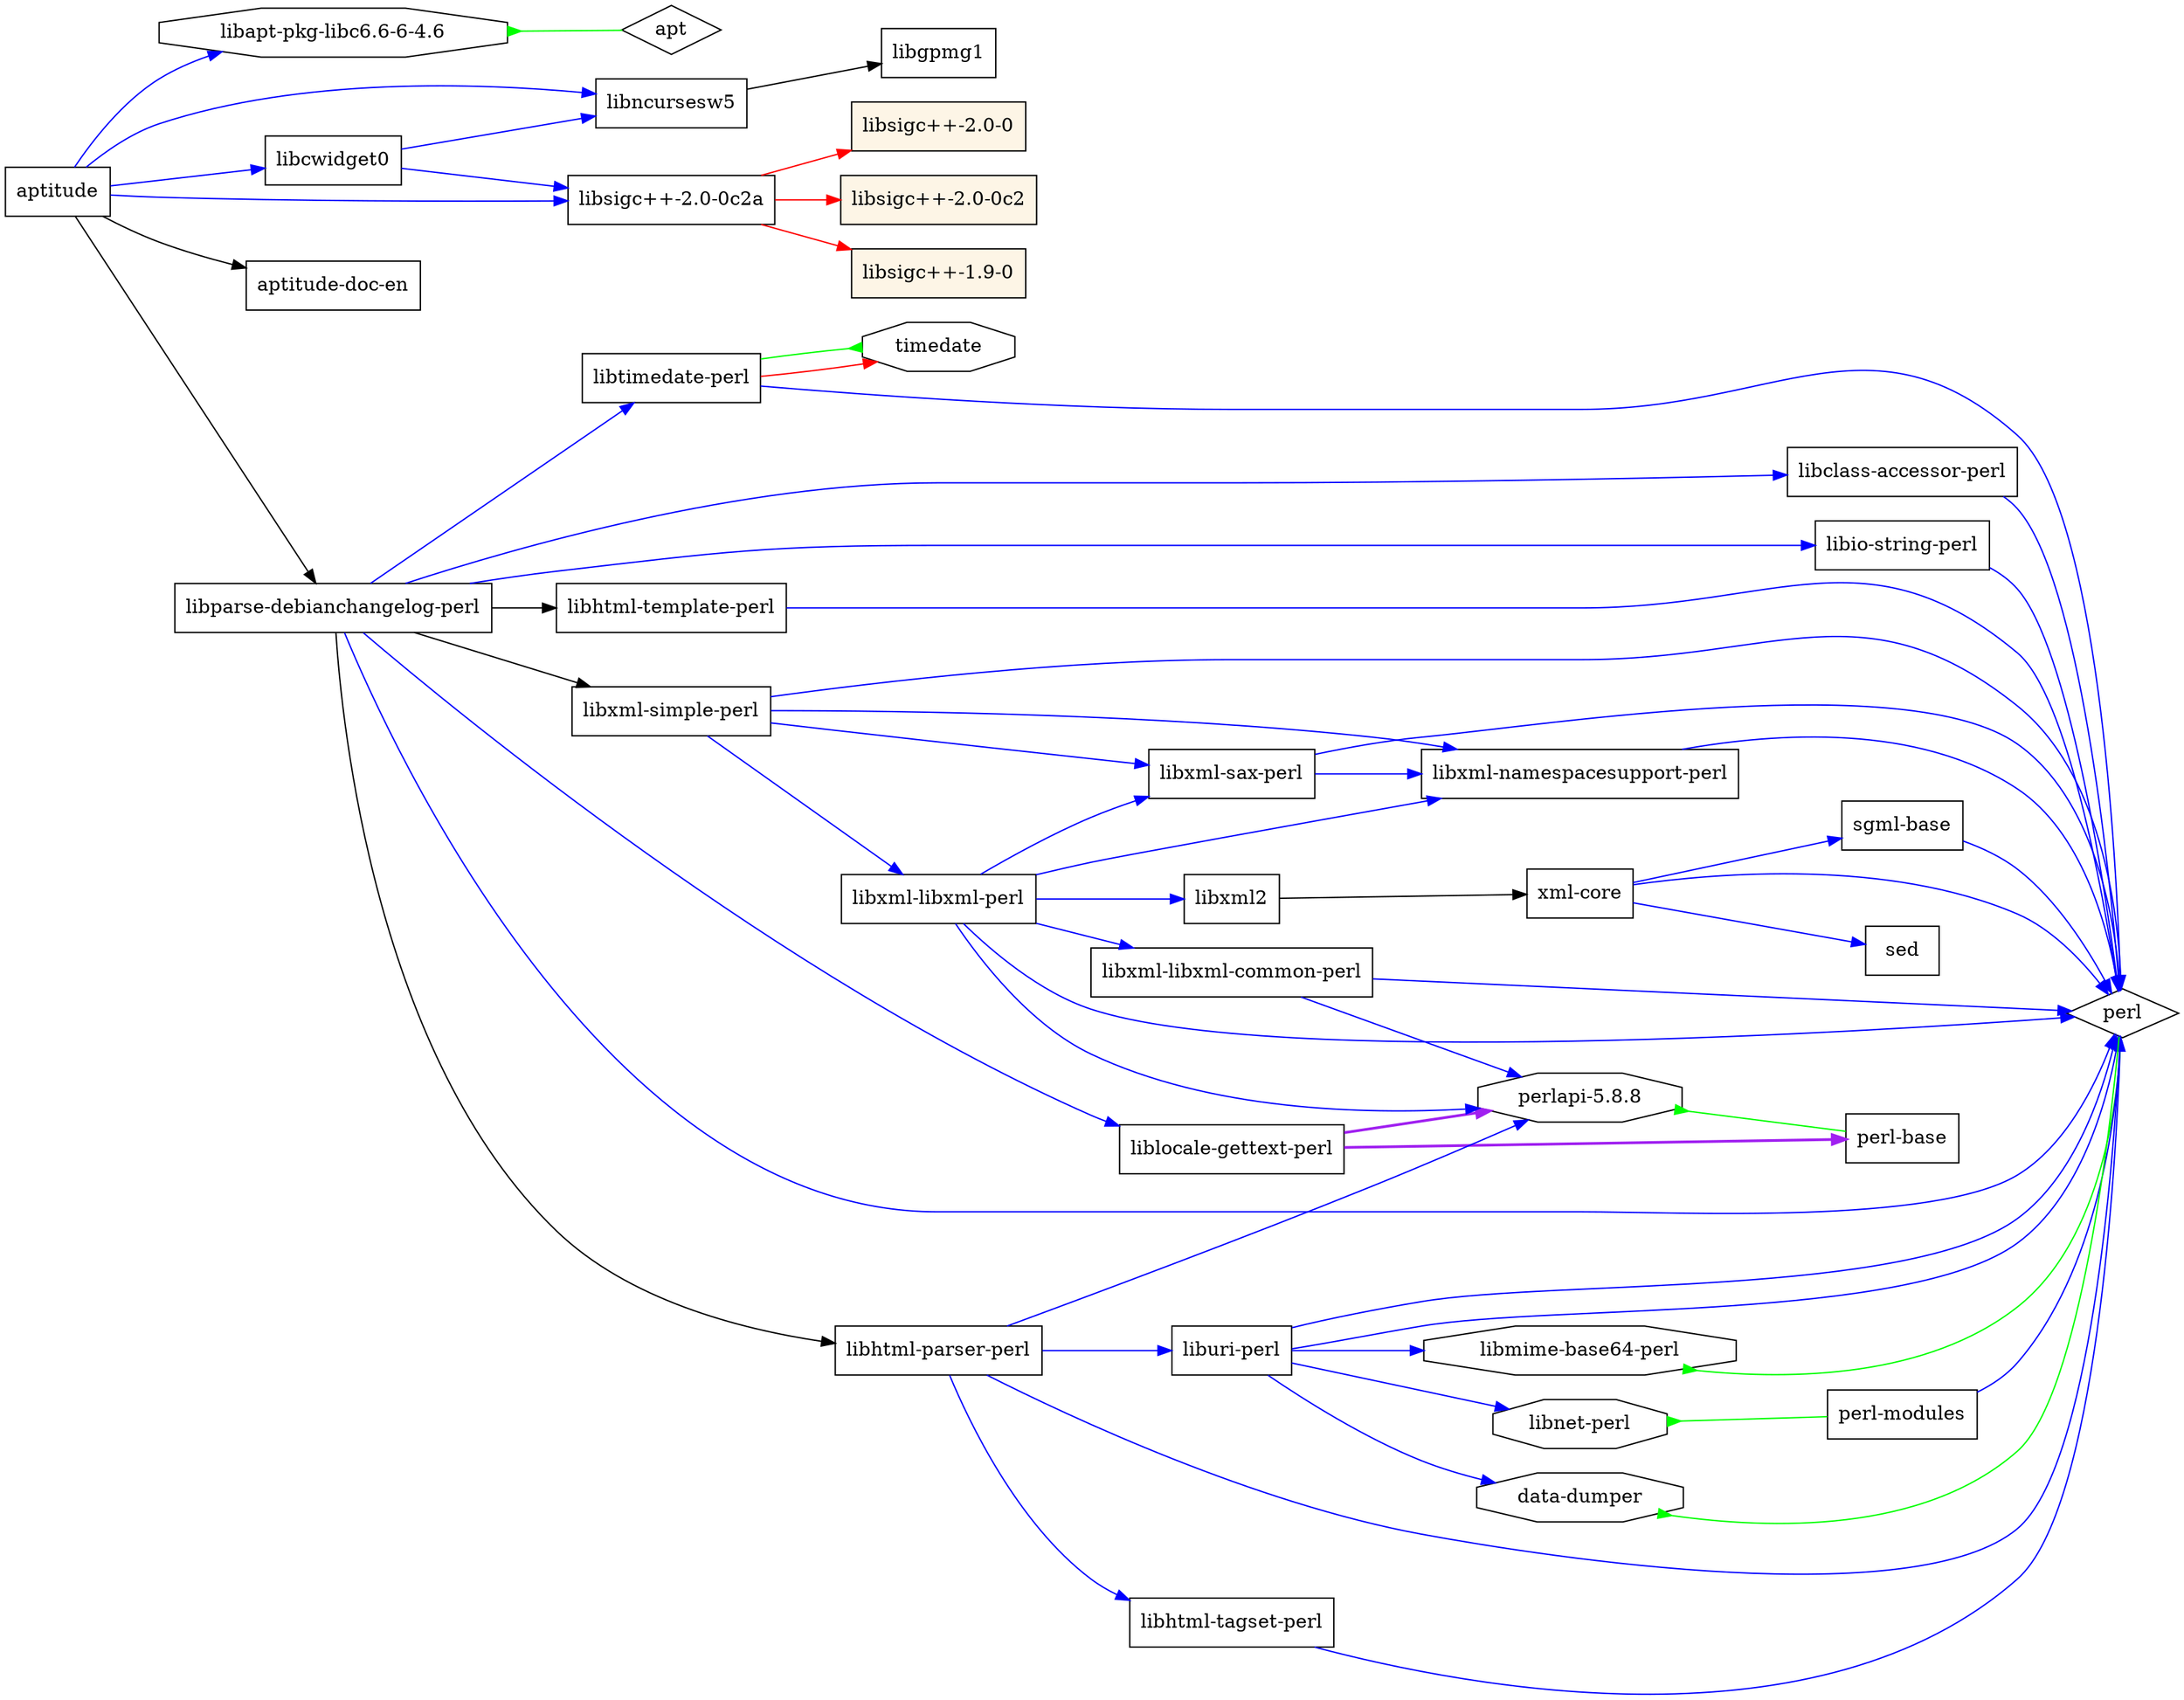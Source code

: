 digraph "aptitude" {
	rankdir=LR;
	node [shape=box];
	"aptitude" -> "libapt-pkg-libc6.6-6-4.6" [color=blue];
	"libapt-pkg-libc6.6-6-4.6" -> "apt" [dir=back,arrowtail=inv,color=green];
	"libapt-pkg-libc6.6-6-4.6" [shape=octagon];
	"aptitude" -> "libcwidget0" [color=blue];
	"libcwidget0" -> "libncursesw5" [color=blue];
	"libncursesw5" -> "libgpmg1";
	"libcwidget0" -> "libsigc++-2.0-0c2a" [color=blue];
	"libsigc++-2.0-0c2a" -> "libsigc++-1.9-0" [color=red];
	"libsigc++-2.0-0c2a" -> "libsigc++-2.0-0" [color=red];
	"libsigc++-2.0-0c2a" -> "libsigc++-2.0-0c2" [color=red];
	"aptitude" -> "libncursesw5" [color=blue];
	"aptitude" -> "libsigc++-2.0-0c2a" [color=blue];
	"aptitude" -> "aptitude-doc-en";
	"aptitude" -> "libparse-debianchangelog-perl";
	"libparse-debianchangelog-perl" -> "perl" [color=blue];
	"libparse-debianchangelog-perl" -> "libtimedate-perl" [color=blue];
	"libtimedate-perl" -> "perl" [color=blue];
	"libtimedate-perl" -> "timedate" [color=red];
	"libparse-debianchangelog-perl" -> "libclass-accessor-perl" [color=blue];
	"libclass-accessor-perl" -> "perl" [color=blue];
	"libparse-debianchangelog-perl" -> "liblocale-gettext-perl" [color=blue];
	"liblocale-gettext-perl" -> "perl-base" [color=purple,style=bold];
	"liblocale-gettext-perl" -> "perlapi-5.8.8" [color=purple,style=bold];
	"perlapi-5.8.8" -> "perl-base" [dir=back,arrowtail=inv,color=green];
	"perlapi-5.8.8" [shape=octagon];
	"libparse-debianchangelog-perl" -> "libio-string-perl" [color=blue];
	"libio-string-perl" -> "perl" [color=blue];
	"libparse-debianchangelog-perl" -> "libhtml-parser-perl";
	"libhtml-parser-perl" -> "perlapi-5.8.8" [color=blue];
	"libhtml-parser-perl" -> "perl" [color=blue];
	"libhtml-parser-perl" -> "libhtml-tagset-perl" [color=blue];
	"libhtml-tagset-perl" -> "perl" [color=blue];
	"libhtml-parser-perl" -> "liburi-perl" [color=blue];
	"liburi-perl" -> "perl" [color=blue];
	"liburi-perl" -> "perl" [color=blue];
	"liburi-perl" -> "libmime-base64-perl" [color=blue];
	"libmime-base64-perl" -> "perl" [dir=back,arrowtail=inv,color=green];
	"libmime-base64-perl" [shape=octagon];
	"liburi-perl" -> "libnet-perl" [color=blue];
	"libnet-perl" -> "perl-modules" [dir=back,arrowtail=inv,color=green];
	"perl-modules" -> "perl" [color=blue];
	"libnet-perl" [shape=octagon];
	"liburi-perl" -> "data-dumper" [color=blue];
	"data-dumper" -> "perl" [dir=back,arrowtail=inv,color=green];
	"data-dumper" [shape=octagon];
	"libparse-debianchangelog-perl" -> "libhtml-template-perl";
	"libhtml-template-perl" -> "perl" [color=blue];
	"libparse-debianchangelog-perl" -> "libxml-simple-perl";
	"libxml-simple-perl" -> "perl" [color=blue];
	"libxml-simple-perl" -> "libxml-namespacesupport-perl" [color=blue];
	"libxml-namespacesupport-perl" -> "perl" [color=blue];
	"libxml-simple-perl" -> "libxml-sax-perl" [color=blue];
	"libxml-sax-perl" -> "perl" [color=blue];
	"libxml-sax-perl" -> "libxml-namespacesupport-perl" [color=blue];
	"libxml-simple-perl" -> "libxml-libxml-perl" [color=blue];
	"libxml-libxml-perl" -> "perlapi-5.8.8" [color=blue];
	"libxml-libxml-perl" -> "perl" [color=blue];
	"libxml-libxml-perl" -> "libxml-libxml-common-perl" [color=blue];
	"libxml-libxml-common-perl" -> "perlapi-5.8.8" [color=blue];
	"libxml-libxml-common-perl" -> "perl" [color=blue];
	"libxml-libxml-perl" -> "libxml-namespacesupport-perl" [color=blue];
	"libxml-libxml-perl" -> "libxml-sax-perl" [color=blue];
	"libxml-libxml-perl" -> "libxml2" [color=blue];
	"libxml2" -> "xml-core";
	"xml-core" -> "perl" [color=blue];
	"xml-core" -> "sgml-base" [color=blue];
	"sgml-base" -> "perl" [color=blue];
	"xml-core" -> "sed" [color=blue];
	"libsigc++-1.9-0" [style=filled,fillcolor=oldlace];
	"libsigc++-2.0-0" [style=filled,fillcolor=oldlace];
	"libsigc++-2.0-0c2" [style=filled,fillcolor=oldlace];
	"timedate" -> "libtimedate-perl" [dir=back,arrowtail=inv,color=green];
	"timedate" [shape=octagon];
	"apt" [shape = diamond];
	"perl" [shape = diamond];
}
